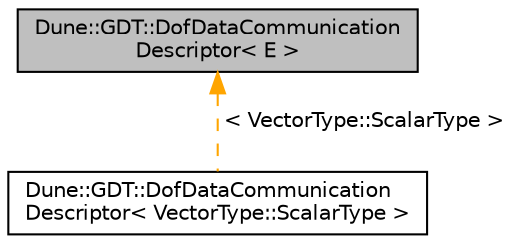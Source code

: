 digraph "Dune::GDT::DofDataCommunicationDescriptor&lt; E &gt;"
{
  edge [fontname="Helvetica",fontsize="10",labelfontname="Helvetica",labelfontsize="10"];
  node [fontname="Helvetica",fontsize="10",shape=record];
  Node0 [label="Dune::GDT::DofDataCommunication\lDescriptor\< E \>",height=0.2,width=0.4,color="black", fillcolor="grey75", style="filled", fontcolor="black"];
  Node0 -> Node1 [dir="back",color="orange",fontsize="10",style="dashed",label=" \< VectorType::ScalarType \>" ,fontname="Helvetica"];
  Node1 [label="Dune::GDT::DofDataCommunication\lDescriptor\< VectorType::ScalarType \>",height=0.2,width=0.4,color="black", fillcolor="white", style="filled",URL="$a02521.html"];
}
